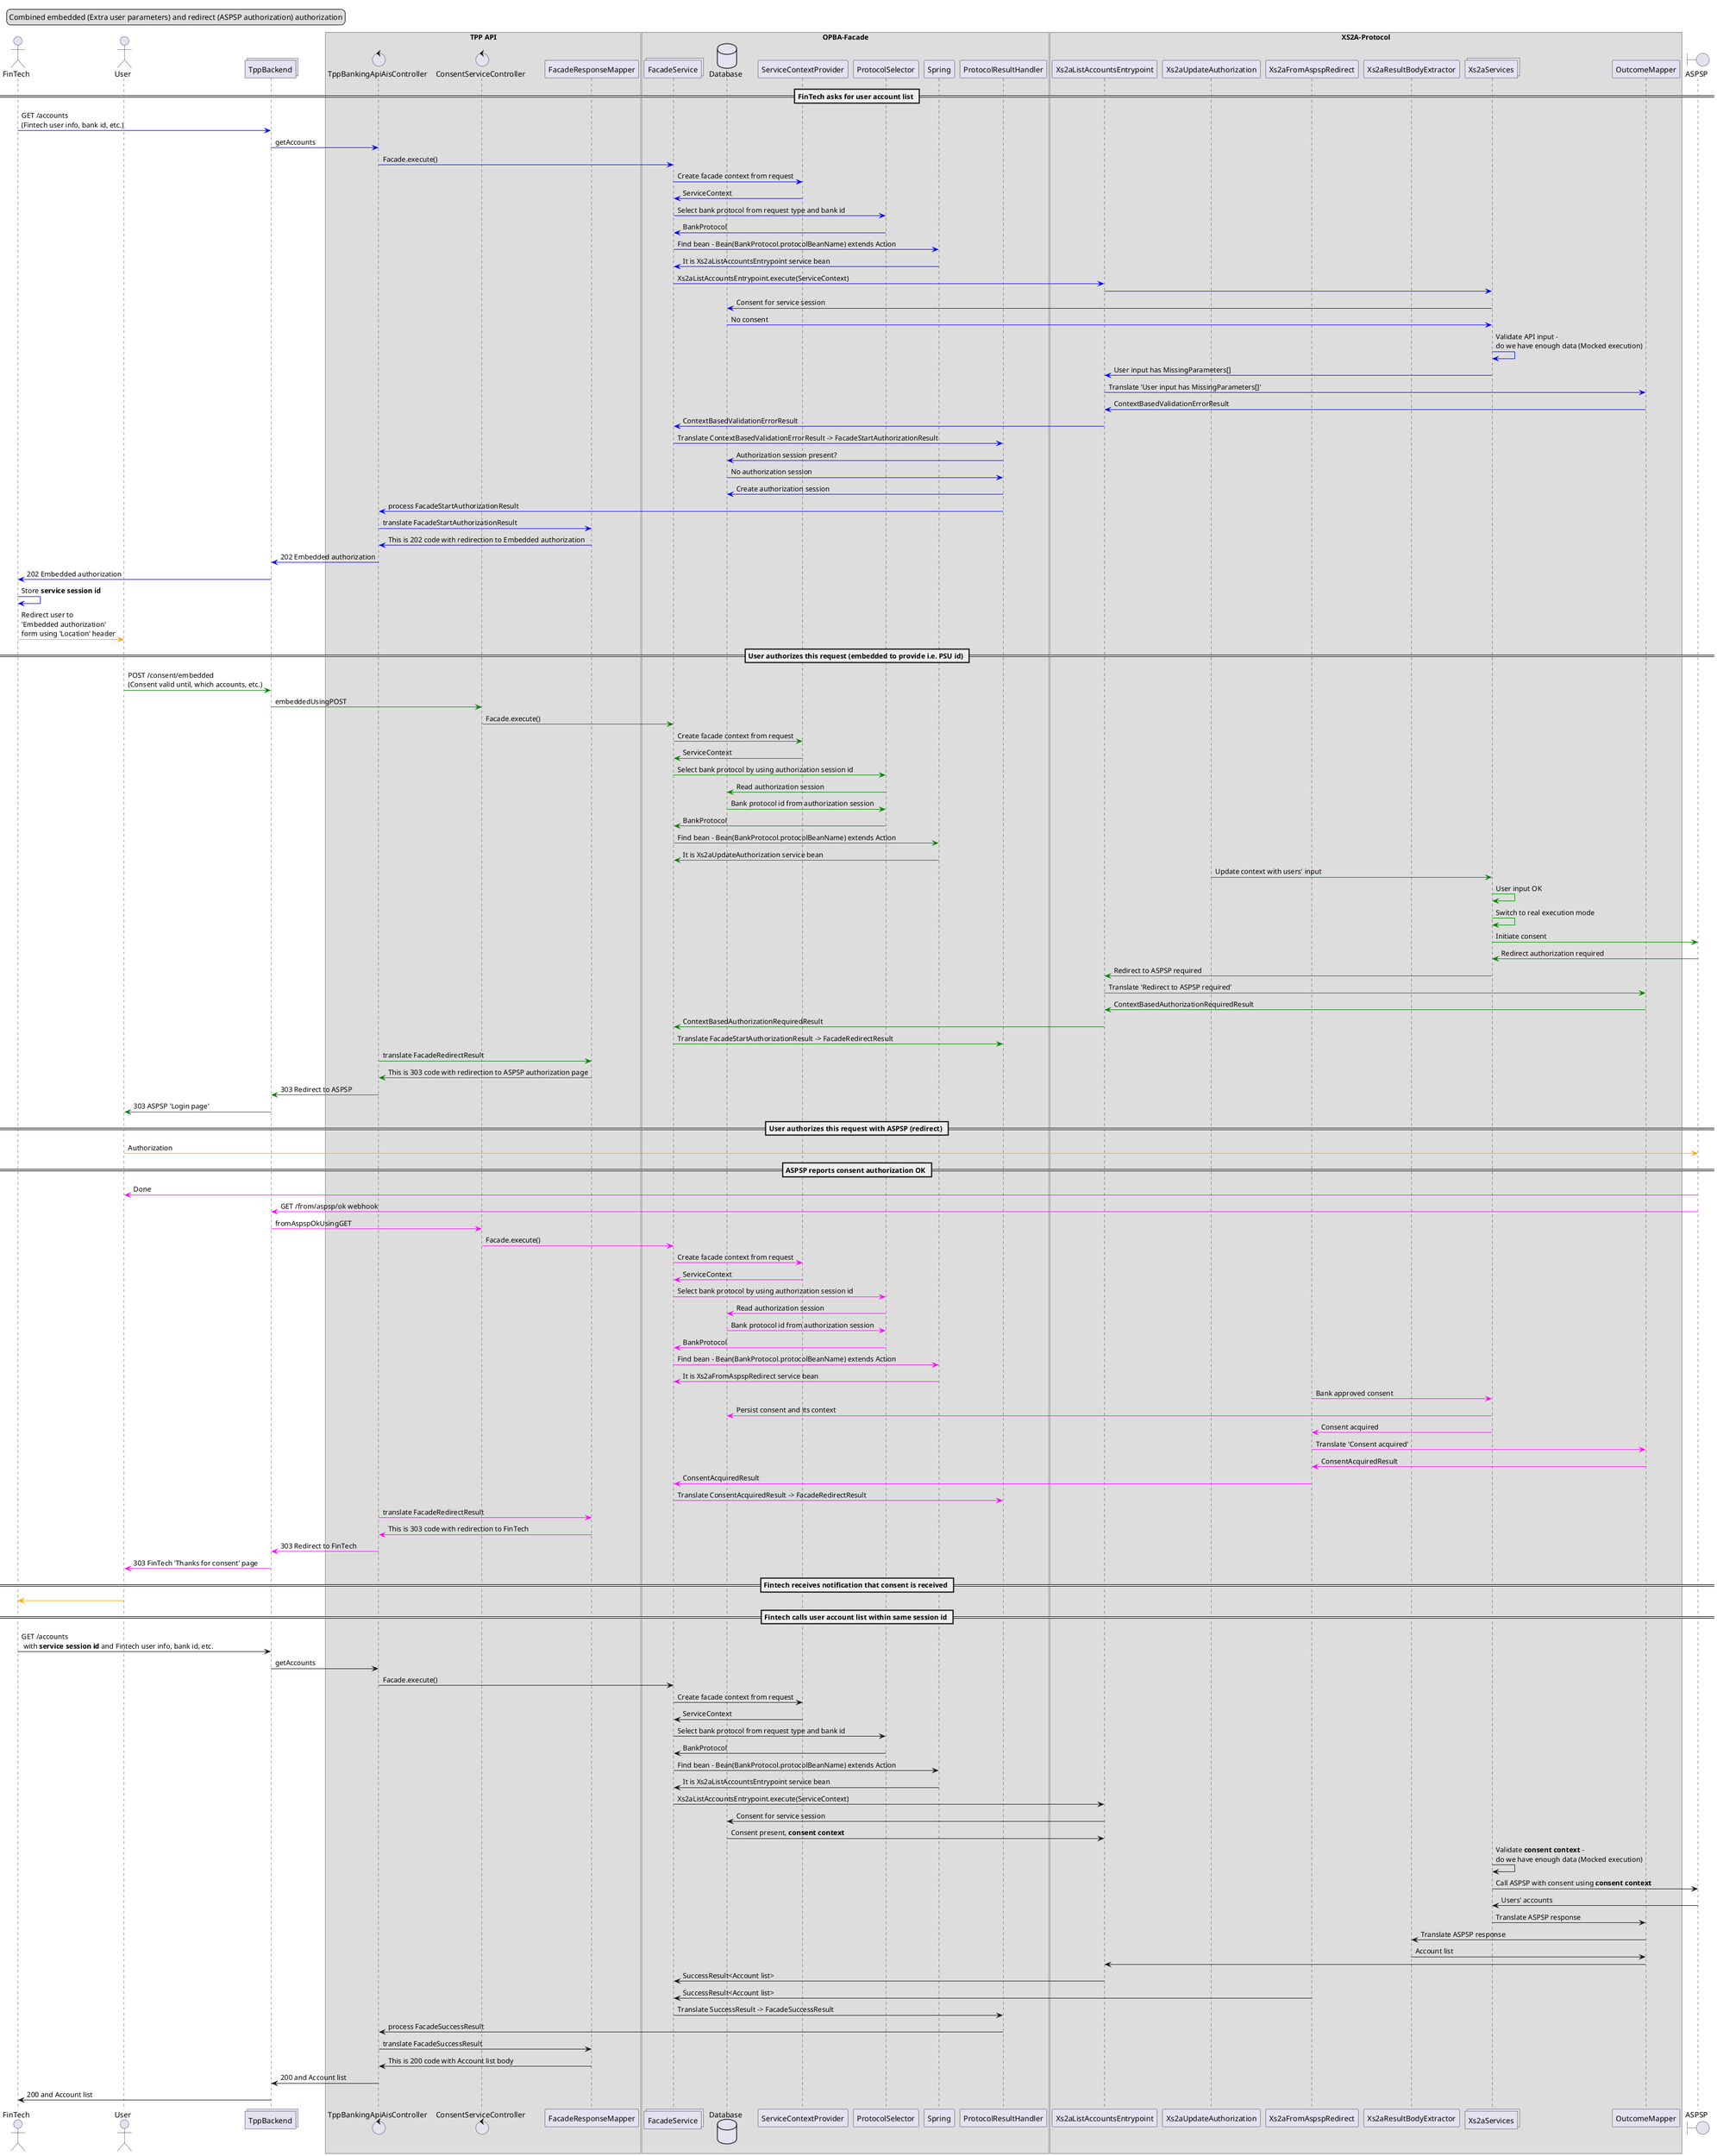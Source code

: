 @startuml
legend top left
  Combined embedded (Extra user parameters) and redirect (ASPSP authorization) authorization
endlegend

actor FinTech
actor User

collections TppBackend

box "TPP API"
control TppBankingApiAisController
control ConsentServiceController
participant FacadeResponseMapper
endbox

box "OPBA-Facade"
collections FacadeService
database Database
participant ServiceContextProvider
participant ProtocolSelector
participant Spring
participant ProtocolResultHandler
endbox

box "XS2A-Protocol"
participant Xs2aListAccountsEntrypoint
participant Xs2aUpdateAuthorization
participant Xs2aFromAspspRedirect
participant Xs2aResultBodyExtractor
collections Xs2aServices
participant OutcomeMapper
endbox

boundary ASPSP

== FinTech asks for user account list ==
FinTech [#blue]-> TppBackend : GET /accounts\n(Fintech user info, bank id, etc.)
TppBackend [#blue]-> TppBankingApiAisController : getAccounts
TppBankingApiAisController [#blue]-> FacadeService : Facade.execute()
FacadeService [#blue]-> ServiceContextProvider : Create facade context from request
FacadeService <-[#blue] ServiceContextProvider : ServiceContext
FacadeService [#blue]-> ProtocolSelector : Select bank protocol from request type and bank id
ProtocolSelector [#blue]-> FacadeService : BankProtocol
FacadeService [#blue]-> Spring : Find bean - Bean(BankProtocol.protocolBeanName) extends Action
FacadeService <-[#blue] Spring : It is Xs2aListAccountsEntrypoint service bean
FacadeService [#blue]-> Xs2aListAccountsEntrypoint : Xs2aListAccountsEntrypoint.execute(ServiceContext)
Xs2aListAccountsEntrypoint [#blue]-> Xs2aServices
Xs2aServices [#blue]-> Database : Consent for service session
Xs2aServices <-[#blue] Database : No consent
Xs2aServices [#blue]-> Xs2aServices : Validate API input -\ndo we have enough data (Mocked execution)
Xs2aServices [#blue]-> Xs2aListAccountsEntrypoint : User input has MissingParameters[]
Xs2aListAccountsEntrypoint [#blue]-> OutcomeMapper : Translate 'User input has MissingParameters[]'
OutcomeMapper [#blue]-> Xs2aListAccountsEntrypoint : ContextBasedValidationErrorResult
Xs2aListAccountsEntrypoint [#blue]-> FacadeService : ContextBasedValidationErrorResult
FacadeService [#blue]-> ProtocolResultHandler : Translate ContextBasedValidationErrorResult -> FacadeStartAuthorizationResult
ProtocolResultHandler [#blue]-> Database : Authorization session present?
Database [#blue]-> ProtocolResultHandler : No authorization session
ProtocolResultHandler [#blue]-> Database : Create authorization session
ProtocolResultHandler [#blue]-> TppBankingApiAisController : process FacadeStartAuthorizationResult
TppBankingApiAisController [#blue]-> FacadeResponseMapper : translate FacadeStartAuthorizationResult
FacadeResponseMapper [#blue]-> TppBankingApiAisController : This is 202 code with redirection to Embedded authorization
TppBankingApiAisController [#blue]-> TppBackend : 202 Embedded authorization
TppBackend [#blue]-> FinTech : 202 Embedded authorization
FinTech [#blue]-> FinTech : Store <b>service session id</b>

FinTech [#orange]-> User : Redirect user to\n'Embedded authorization'\nform using 'Location' header

== User authorizes this request (embedded to provide i.e. PSU id) ==
User [#green]-> TppBackend : POST /consent/embedded\n(Consent valid until, which accounts, etc.)
TppBackend [#green]-> ConsentServiceController : embeddedUsingPOST
ConsentServiceController [#green]-> FacadeService : Facade.execute()
FacadeService [#green]-> ServiceContextProvider : Create facade context from request
FacadeService <-[#green] ServiceContextProvider : ServiceContext
FacadeService [#green]-> ProtocolSelector : Select bank protocol by using authorization session id
ProtocolSelector [#green]-> Database : Read authorization session
Database [#green]-> ProtocolSelector: Bank protocol id from authorization session
ProtocolSelector [#green]-> FacadeService : BankProtocol
FacadeService [#green]-> Spring : Find bean - Bean(BankProtocol.protocolBeanName) extends Action
FacadeService <-[#green] Spring : It is Xs2aUpdateAuthorization service bean
Xs2aUpdateAuthorization [#green]-> Xs2aServices : Update context with users' input
Xs2aServices [#green]-> Xs2aServices : User input OK
Xs2aServices [#green]-> Xs2aServices : Switch to real execution mode
Xs2aServices [#green]-> ASPSP : Initiate consent
ASPSP [#green]-> Xs2aServices : Redirect authorization required
Xs2aServices [#green]-> Xs2aListAccountsEntrypoint : Redirect to ASPSP required
Xs2aListAccountsEntrypoint [#green]-> OutcomeMapper : Translate 'Redirect to ASPSP required'
OutcomeMapper [#green]-> Xs2aListAccountsEntrypoint : ContextBasedAuthorizationRequiredResult
Xs2aListAccountsEntrypoint [#green]-> FacadeService : ContextBasedAuthorizationRequiredResult
FacadeService [#green]-> ProtocolResultHandler : Translate FacadeStartAuthorizationResult -> FacadeRedirectResult
TppBankingApiAisController [#green]-> FacadeResponseMapper : translate FacadeRedirectResult
FacadeResponseMapper [#green]-> TppBankingApiAisController : This is 303 code with redirection to ASPSP authorization page
TppBankingApiAisController [#green]-> TppBackend : 303 Redirect to ASPSP
TppBackend [#green]-> User : 303 ASPSP 'Login page'

== User authorizes this request with ASPSP (redirect) ==
User [#orange]-> ASPSP : Authorization

== ASPSP reports consent authorization OK ==
ASPSP [#magenta]-> User : Done
ASPSP [#magenta]-> TppBackend : GET /from/aspsp/ok webhook
TppBackend [#magenta]-> ConsentServiceController : fromAspspOkUsingGET
ConsentServiceController [#magenta]-> FacadeService : Facade.execute()
FacadeService [#magenta]-> ServiceContextProvider : Create facade context from request
FacadeService <-[#magenta] ServiceContextProvider : ServiceContext
FacadeService [#magenta]-> ProtocolSelector : Select bank protocol by using authorization session id
ProtocolSelector [#magenta]-> Database : Read authorization session
Database [#magenta]-> ProtocolSelector: Bank protocol id from authorization session
ProtocolSelector [#magenta]-> FacadeService : BankProtocol
FacadeService [#magenta]-> Spring : Find bean - Bean(BankProtocol.protocolBeanName) extends Action
FacadeService <-[#magenta] Spring : It is Xs2aFromAspspRedirect service bean
Xs2aFromAspspRedirect [#magenta]-> Xs2aServices : Bank approved consent
Xs2aServices [#magenta]-> Database : Persist consent and its context
Xs2aServices [#magenta]-> Xs2aFromAspspRedirect : Consent acquired
Xs2aFromAspspRedirect [#magenta]-> OutcomeMapper : Translate 'Consent acquired'
OutcomeMapper [#magenta]-> Xs2aFromAspspRedirect : ConsentAcquiredResult
Xs2aFromAspspRedirect [#magenta]-> FacadeService : ConsentAcquiredResult
FacadeService [#magenta]-> ProtocolResultHandler : Translate ConsentAcquiredResult -> FacadeRedirectResult
TppBankingApiAisController [#magenta]-> FacadeResponseMapper : translate FacadeRedirectResult
FacadeResponseMapper [#magenta]-> TppBankingApiAisController : This is 303 code with redirection to FinTech
TppBankingApiAisController [#magenta]-> TppBackend : 303 Redirect to FinTech
TppBackend [#magenta]-> User : 303 FinTech 'Thanks for consent' page

== Fintech receives notification that consent is received ==
User [#orange]-> FinTech

== Fintech calls user account list within same session id ==

FinTech -> TppBackend : GET /accounts\n with <b>service session id</b> and Fintech user info, bank id, etc.
TppBackend -> TppBankingApiAisController : getAccounts
TppBankingApiAisController -> FacadeService : Facade.execute()
FacadeService -> ServiceContextProvider : Create facade context from request
FacadeService <- ServiceContextProvider : ServiceContext
FacadeService -> ProtocolSelector : Select bank protocol from request type and bank id
ProtocolSelector -> FacadeService : BankProtocol
FacadeService -> Spring : Find bean - Bean(BankProtocol.protocolBeanName) extends Action
FacadeService <- Spring : It is Xs2aListAccountsEntrypoint service bean
FacadeService -> Xs2aListAccountsEntrypoint : Xs2aListAccountsEntrypoint.execute(ServiceContext)
Xs2aListAccountsEntrypoint -> Database : Consent for service session
Xs2aListAccountsEntrypoint <- Database : Consent present, <b>consent context</b>
Xs2aServices -> Xs2aServices : Validate <b>consent context</b> -\ndo we have enough data (Mocked execution)
Xs2aServices -> ASPSP : Call ASPSP with consent using <b>consent context</b>
ASPSP -> Xs2aServices : Users' accounts
Xs2aServices -> OutcomeMapper : Translate ASPSP response
OutcomeMapper -> Xs2aResultBodyExtractor : Translate ASPSP response
Xs2aResultBodyExtractor -> OutcomeMapper : Account list
OutcomeMapper -> Xs2aListAccountsEntrypoint
Xs2aListAccountsEntrypoint -> FacadeService : SuccessResult<Account list>
Xs2aFromAspspRedirect -> FacadeService : SuccessResult<Account list>
FacadeService -> ProtocolResultHandler : Translate SuccessResult -> FacadeSuccessResult
ProtocolResultHandler -> TppBankingApiAisController : process FacadeSuccessResult
TppBankingApiAisController -> FacadeResponseMapper : translate FacadeSuccessResult
FacadeResponseMapper -> TppBankingApiAisController : This is 200 code with Account list body
TppBankingApiAisController -> TppBackend : 200 and Account list
TppBackend -> FinTech : 200 and Account list
@enduml
